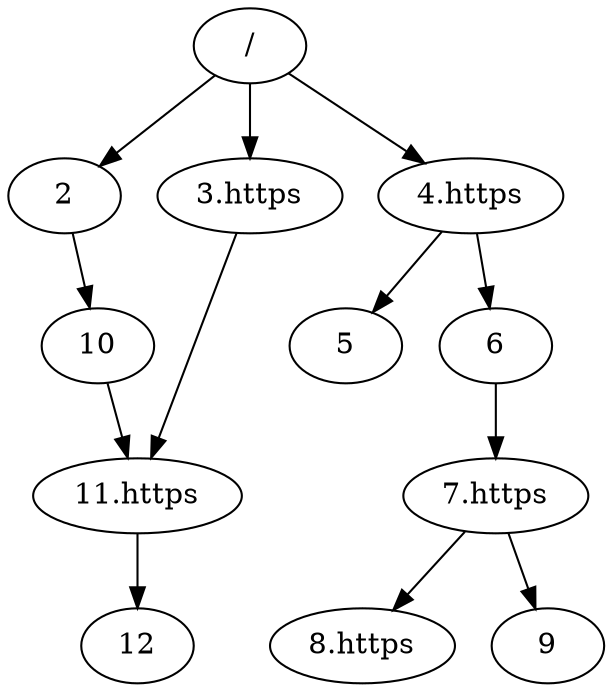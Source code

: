strict digraph G {
ratio=compress;
concentrate=true;
"/" -> "2";
"/" -> "3.https";
"/" -> "4.https";
"4.https" -> "5";
"4.https" -> "6";
"3.https" -> "11.https";
"6" -> "7.https";
"7.https" -> "8.https";
"7.https" -> "9";
"2" -> "10";
"10" -> "11.https";
"11.https" -> "12";
}
